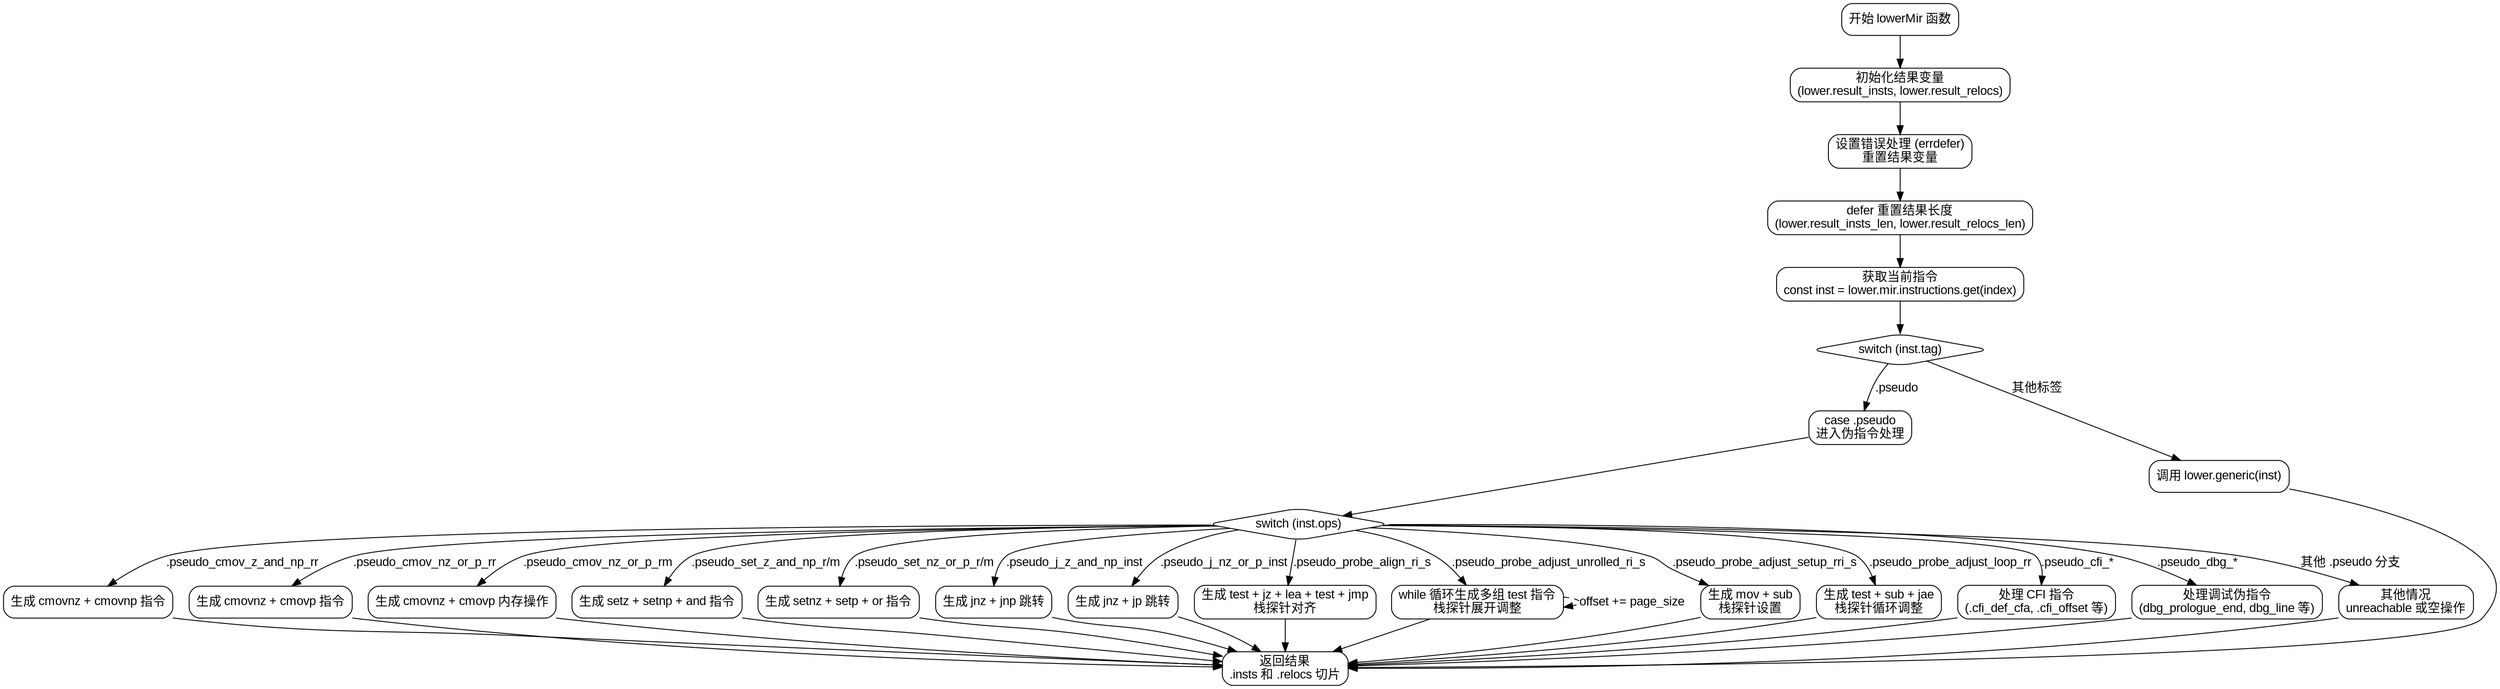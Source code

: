 
digraph flowchart {
    node [shape=rectangle, style="rounded", fontname="Arial"];
    edge [fontname="Arial"];

    start [label="开始 lowerMir 函数"];
    init_vars [label="初始化结果变量\n(lower.result_insts, lower.result_relocs)"];
    errdefer [label="设置错误处理 (errdefer)\n重置结果变量"];
    reset_lengths [label="defer 重置结果长度\n(lower.result_insts_len, lower.result_relocs_len)"];
    get_inst [label="获取当前指令\nconst inst = lower.mir.instructions.get(index)"];
    switch_tag [label="switch (inst.tag)", shape=diamond];
    pseudo_case [label="case .pseudo\n进入伪指令处理"];
    switch_ops [label="switch (inst.ops)", shape=diamond];
    handle_pseudo_cmov_z_and_np_rr [label="生成 cmovnz + cmovnp 指令"];
    handle_pseudo_cmov_nz_or_p_rr [label="生成 cmovnz + cmovp 指令"];
    handle_pseudo_cmov_nz_or_p_rm [label="生成 cmovnz + cmovp 内存操作"];
    handle_pseudo_set_z_and_np [label="生成 setz + setnp + and 指令"];
    handle_pseudo_set_nz_or_p [label="生成 setnz + setp + or 指令"];
    handle_pseudo_j_z_and_np [label="生成 jnz + jnp 跳转"];
    handle_pseudo_j_nz_or_p [label="生成 jnz + jp 跳转"];
    handle_probe_align [label="生成 test + jz + lea + test + jmp\n栈探针对齐"];
    handle_probe_unrolled [label="while 循环生成多组 test 指令\n栈探针展开调整"];
    handle_probe_setup [label="生成 mov + sub\n栈探针设置"];
    handle_probe_loop [label="生成 test + sub + jae\n栈探针循环调整"];
    handle_cfi_directives [label="处理 CFI 指令\n(.cfi_def_cfa, .cfi_offset 等)"];
    handle_dbg_directives [label="处理调试伪指令\n(dbg_prologue_end, dbg_line 等)"];
    default_case [label="其他情况\nunreachable 或空操作"];
    return_result [label="返回结果\n.insts 和 .relocs 切片"];

    start -> init_vars;
    init_vars -> errdefer;
    errdefer -> reset_lengths;
    reset_lengths -> get_inst;
    get_inst -> switch_tag;

    switch_tag -> pseudo_case [label=".pseudo"];
    switch_tag -> handle_generic [label="其他标签"];
    handle_generic [label="调用 lower.generic(inst)", shape=box];
    handle_generic -> return_result;

    pseudo_case -> switch_ops;
    switch_ops -> handle_pseudo_cmov_z_and_np_rr [label=".pseudo_cmov_z_and_np_rr"];
    switch_ops -> handle_pseudo_cmov_nz_or_p_rr [label=".pseudo_cmov_nz_or_p_rr"];
    switch_ops -> handle_pseudo_cmov_nz_or_p_rm [label=".pseudo_cmov_nz_or_p_rm"];
    switch_ops -> handle_pseudo_set_z_and_np [label=".pseudo_set_z_and_np_r/m"];
    switch_ops -> handle_pseudo_set_nz_or_p [label=".pseudo_set_nz_or_p_r/m"];
    switch_ops -> handle_pseudo_j_z_and_np [label=".pseudo_j_z_and_np_inst"];
    switch_ops -> handle_pseudo_j_nz_or_p [label=".pseudo_j_nz_or_p_inst"];
    switch_ops -> handle_probe_align [label=".pseudo_probe_align_ri_s"];
    switch_ops -> handle_probe_unrolled [label=".pseudo_probe_adjust_unrolled_ri_s"];
    switch_ops -> handle_probe_setup [label=".pseudo_probe_adjust_setup_rri_s"];
    switch_ops -> handle_probe_loop [label=".pseudo_probe_adjust_loop_rr"];
    switch_ops -> handle_cfi_directives [label=".pseudo_cfi_*"];
    switch_ops -> handle_dbg_directives [label=".pseudo_dbg_*"];
    switch_ops -> default_case [label="其他 .pseudo 分支"];

    handle_pseudo_cmov_z_and_np_rr -> return_result;
    handle_pseudo_cmov_nz_or_p_rr -> return_result;
    handle_pseudo_cmov_nz_or_p_rm -> return_result;
    handle_pseudo_set_z_and_np -> return_result;
    handle_pseudo_set_nz_or_p -> return_result;
    handle_pseudo_j_z_and_np -> return_result;
    handle_pseudo_j_nz_or_p -> return_result;
    handle_probe_align -> return_result;
    handle_probe_unrolled -> return_result;
    handle_probe_setup -> return_result;
    handle_probe_loop -> return_result;
    handle_cfi_directives -> return_result;
    handle_dbg_directives -> return_result;
    default_case -> return_result;

    // 特殊结构：循环处理
    handle_probe_unrolled -> handle_probe_unrolled [label="offset += page_size", style=dashed];
}
